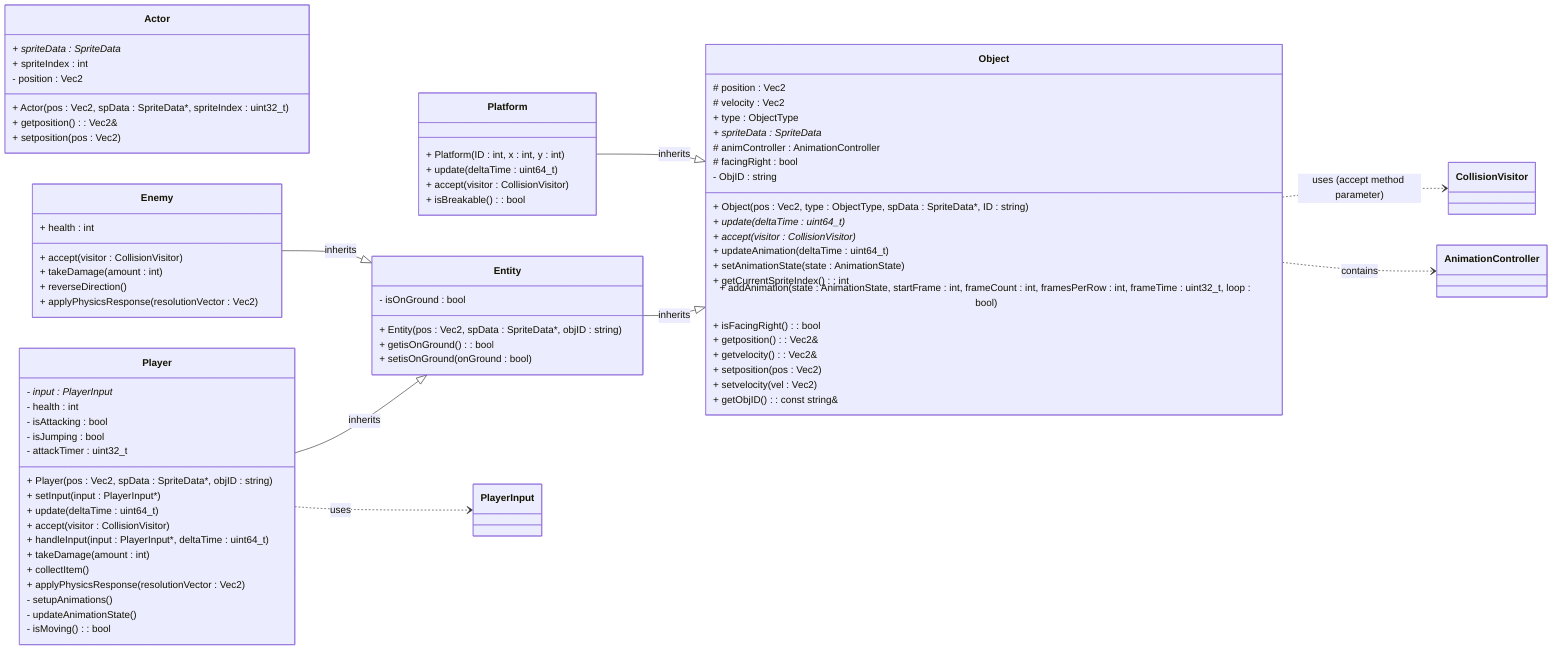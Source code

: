classDiagram
    direction LR  %% Layout Left-to-Right for better readability
    
    %% Game Object Hierarchy
    
    class Object {
        # position : Vec2
        # velocity : Vec2
        + type : ObjectType
        + spriteData : SpriteData*
        + Object(pos : Vec2, type : ObjectType, spData : SpriteData*, ID : string)
        + update(deltaTime : uint64_t)*
        + accept(visitor : CollisionVisitor)*
        + updateAnimation(deltaTime : uint64_t)
        + setAnimationState(state : AnimationState)
        + getCurrentSpriteIndex() : int
        + addAnimation(state : AnimationState, startFrame : int, frameCount : int, framesPerRow : int, frameTime : uint32_t, loop : bool)
        + isFacingRight() : bool
        + getposition() : Vec2&
        + getvelocity() : Vec2&
        + setposition(pos : Vec2)
        + setvelocity(vel : Vec2)
        + getObjID() : const string&
        # animController : AnimationController
        # facingRight : bool
        - ObjID : string
    }

    class Actor {
        + spriteData : SpriteData*
        + spriteIndex : int
        + Actor(pos : Vec2, spData : SpriteData*, spriteIndex : uint32_t)
        - position : Vec2
        + getposition() : Vec2&
        + setposition(pos : Vec2)
    }

    class Entity {
        - isOnGround : bool
        + Entity(pos : Vec2, spData : SpriteData*, objID : string)
        + getisOnGround() : bool
        + setisOnGround(onGround : bool)
    }
    
    class Player {
        - input : PlayerInput*
        - health : int
        - isAttacking : bool
        - isJumping : bool
        - attackTimer : uint32_t
        + Player(pos : Vec2, spData : SpriteData*, objID : string)
        + setInput(input : PlayerInput*)
        + update(deltaTime : uint64_t)
        + accept(visitor : CollisionVisitor)
        + handleInput(input : PlayerInput*, deltaTime : uint64_t)
        + takeDamage(amount : int)
        + collectItem()
        + applyPhysicsResponse(resolutionVector : Vec2)
        - setupAnimations()
        - updateAnimationState()
        - isMoving() : bool
    }
    
    class Platform {
        + Platform(ID : int, x : int, y : int)
        + update(deltaTime : uint64_t)
        + accept(visitor : CollisionVisitor)
        + isBreakable() : bool
    }
    
    class Enemy {
        + health : int
        + accept(visitor : CollisionVisitor)
        + takeDamage(amount : int)
        + reverseDirection()
        + applyPhysicsResponse(resolutionVector : Vec2)
    }
    
    Entity --|> Object : inherits
    Player --|> Entity : inherits
    Platform --|> Object : inherits
    Enemy --|> Entity : inherits
    
    Object ..> CollisionVisitor : uses (accept method parameter)
    Object ..> AnimationController : contains
    Player ..> PlayerInput : uses
